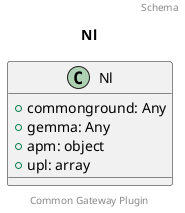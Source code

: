 @startuml
title: Nl
footer: Common Gateway Plugin
header: Schema

class Nl {
  + commonground: Any
  + gemma: Any
  + apm: object
  + upl: array
}
@enduml
